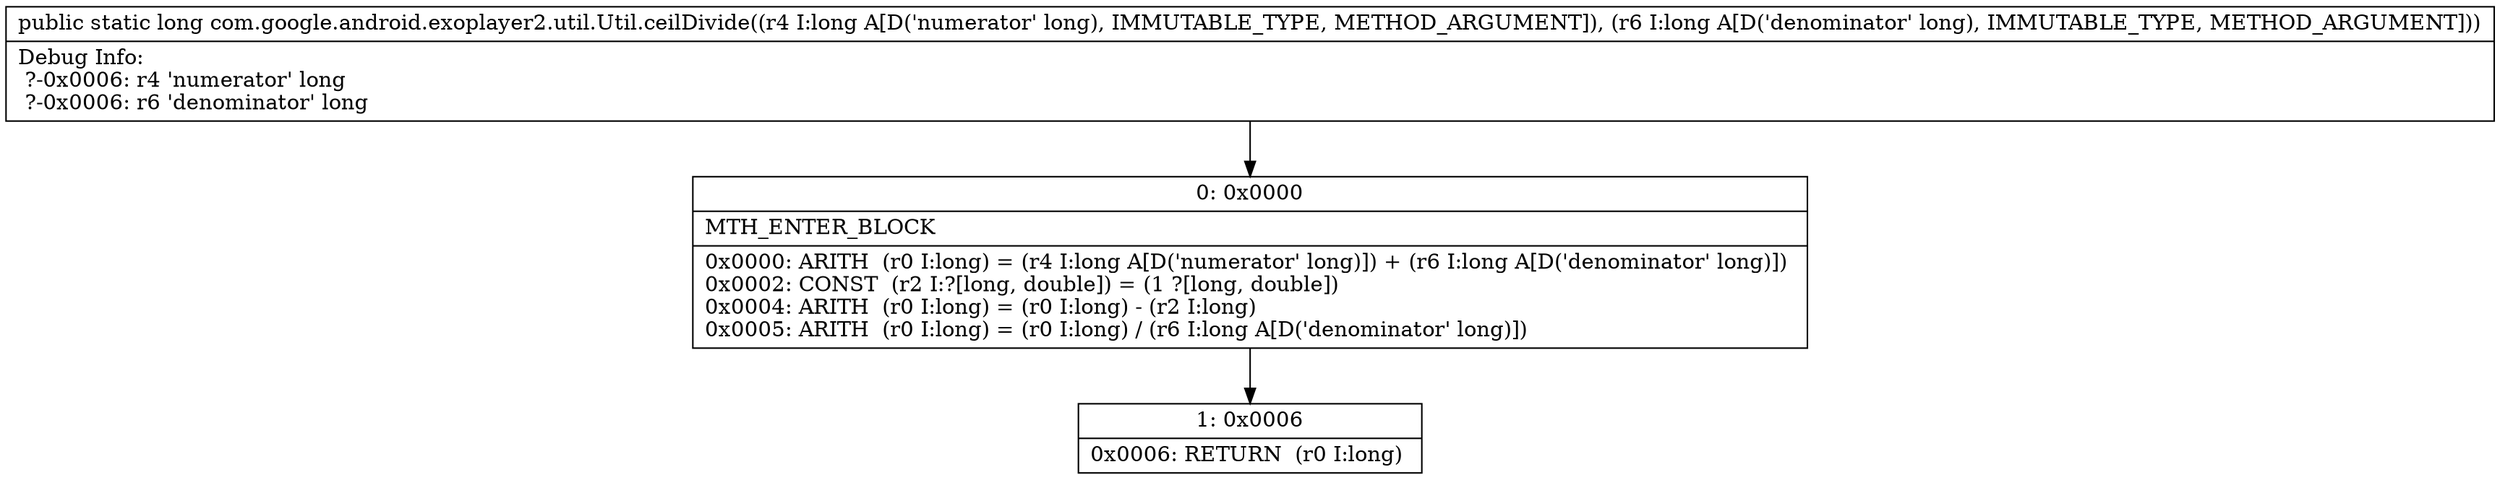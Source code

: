 digraph "CFG forcom.google.android.exoplayer2.util.Util.ceilDivide(JJ)J" {
Node_0 [shape=record,label="{0\:\ 0x0000|MTH_ENTER_BLOCK\l|0x0000: ARITH  (r0 I:long) = (r4 I:long A[D('numerator' long)]) + (r6 I:long A[D('denominator' long)]) \l0x0002: CONST  (r2 I:?[long, double]) = (1 ?[long, double]) \l0x0004: ARITH  (r0 I:long) = (r0 I:long) \- (r2 I:long) \l0x0005: ARITH  (r0 I:long) = (r0 I:long) \/ (r6 I:long A[D('denominator' long)]) \l}"];
Node_1 [shape=record,label="{1\:\ 0x0006|0x0006: RETURN  (r0 I:long) \l}"];
MethodNode[shape=record,label="{public static long com.google.android.exoplayer2.util.Util.ceilDivide((r4 I:long A[D('numerator' long), IMMUTABLE_TYPE, METHOD_ARGUMENT]), (r6 I:long A[D('denominator' long), IMMUTABLE_TYPE, METHOD_ARGUMENT]))  | Debug Info:\l  ?\-0x0006: r4 'numerator' long\l  ?\-0x0006: r6 'denominator' long\l}"];
MethodNode -> Node_0;
Node_0 -> Node_1;
}


